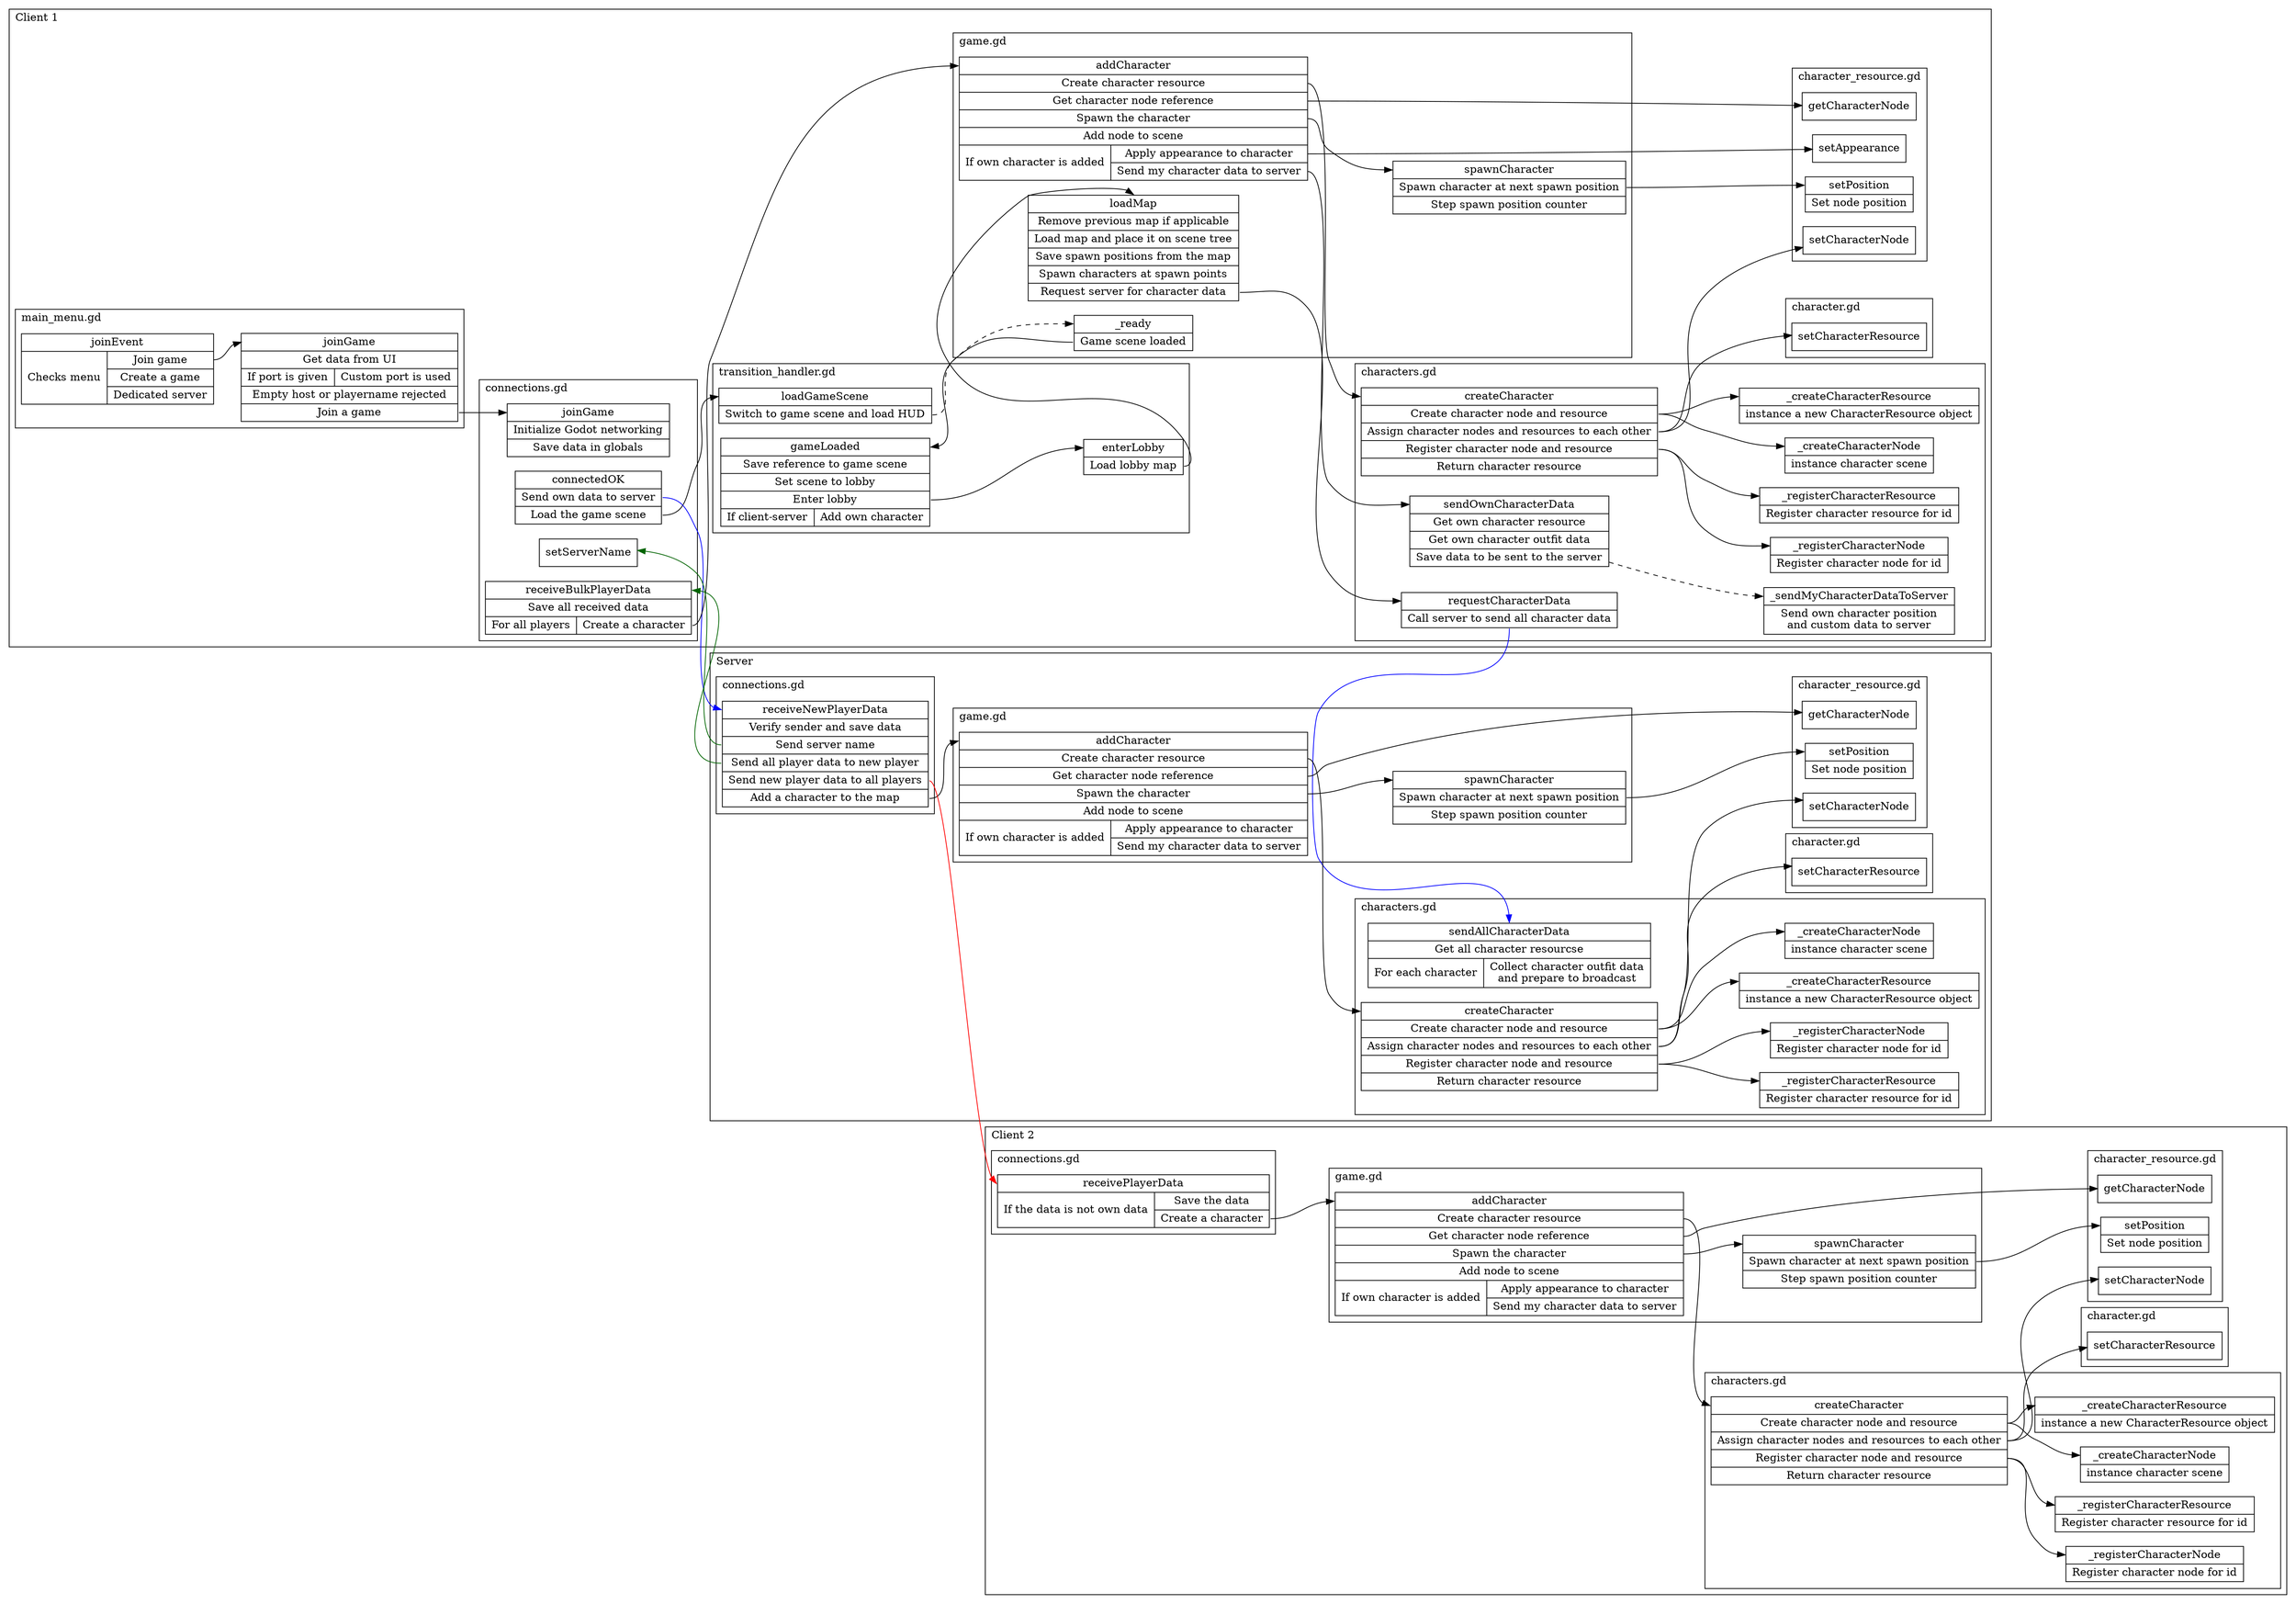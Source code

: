 digraph controlflow {
    rankdir="LR";
    subgraph cluster_client1 {
        label="Client 1"; labeljust="l";
        subgraph cluster_client1_game {
            label="game.gd"; labeljust="l";
            client1_game__ready [
                label="<begin>_ready | <f0> Game scene loaded "
                shape="record"
            ]
            client1_game_loadMap [
                label="<begin>loadMap | {<f0> Remove previous map if applicable } | <f1> Load map and place it on scene tree  | <f2> Save spawn positions from the map  | <f3> Spawn characters at spawn points  | <f4> Request server for character data "
                shape="record"
            ]
            client1_game_addCharacter [
                label="<begin>addCharacter | <f0> Create character resource  | <f1> Get character node reference  | <f2> Spawn the character  | <f3> Add node to scene  | {<f4> If own character is added  |  { <f5> Apply appearance to character  | <f6> Send my character data to server  } }"
                shape="record"
            ]
            client1_game_spawnCharacter [
                label="<begin>spawnCharacter | <f0> Spawn character at next spawn position  | <f1> Step spawn position counter "
                shape="record"
            ]
        }
        subgraph cluster_client1_character {
            label="character.gd"; labeljust="l";
            client1_character_setCharacterResource [
                label="<begin>setCharacterResource"
                shape="record"
            ]
        }
        subgraph cluster_client1_main_menu {
            label="main_menu.gd"; labeljust="l";
            client1_main_menu_joinGame [
                label="<begin>joinGame | <f0> Get data from UI  | {<f1> If port is given  |  { <f2> Custom port is used  } } | {<f3> Empty host or playername rejected } | <f4> Join a game "
                shape="record"
            ]
            client1_main_menu_joinEvent [
                label="<begin>joinEvent | {<f0> Checks menu  |  { <f1> Join game  | <f2> Create a game  | <f3> Dedicated server  } }"
                shape="record"
            ]
        }
        subgraph cluster_client1_connections {
            label="connections.gd"; labeljust="l";
            client1_connections_joinGame [
                label="<begin>joinGame | <f0> Initialize Godot networking  | <f1> Save data in globals "
                shape="record"
            ]
            client1_connections_connectedOK [
                label="<begin>connectedOK | <f0> Send own data to server  | <f1> Load the game scene "
                shape="record"
            ]
            client1_connections_receiveBulkPlayerData [
                label="<begin>receiveBulkPlayerData | <f0> Save all received data  | {<f1> For all players  |  { <f2> Create a character  } }"
                shape="record"
            ]
            client1_connections_setServerName [
                label="<begin>setServerName"
                shape="record"
            ]
        }
        subgraph cluster_client1_transition_handler {
            label="transition_handler.gd"; labeljust="l";
            client1_transition_handler_gameLoaded [
                label="<begin>gameLoaded | <f0> Save reference to game scene  | <f1> Set scene to lobby  | <f2> Enter lobby  | {<f3> If client-server  |  { <f4> Add own character  } }"
                shape="record"
            ]
            client1_transition_handler_loadGameScene [
                label="<begin>loadGameScene | <f0> Switch to game scene and load HUD "
                shape="record"
            ]
            client1_transition_handler_enterLobby [
                label="<begin>enterLobby | <f0> Load lobby map "
                shape="record"
            ]
        }
        subgraph cluster_client1_characters {
            label="characters.gd"; labeljust="l";
            client1_characters_createCharacter [
                label="<begin>createCharacter | <f0> Create character node and resource  | <f1> Assign character nodes and resources to each other  | <f2> Register character node and resource  | <f3> Return character resource "
                shape="record"
            ]
            client1_characters__createCharacterNode [
                label="<begin>_createCharacterNode | <f0> instance character scene "
                shape="record"
            ]
            client1_characters__createCharacterResource [
                label="<begin>_createCharacterResource | <f0> instance a new CharacterResource object "
                shape="record"
            ]
            client1_characters__registerCharacterNode [
                label="<begin>_registerCharacterNode | <f0> Register character node for id "
                shape="record"
            ]
            client1_characters__registerCharacterResource [
                label="<begin>_registerCharacterResource | <f0> Register character resource for id "
                shape="record"
            ]
            client1_characters_requestCharacterData [
                label="<begin>requestCharacterData | <f0> Call server to send all character data "
                shape="record"
            ]
            client1_characters_sendOwnCharacterData [
                label="<begin>sendOwnCharacterData | <f0> Get own character resource  | <f1> Get own character outfit data  | <f2> Save data to be sent to the server "
                shape="record"
            ]
            client1_characters__sendMyCharacterDataToServer [
                label="<begin>_sendMyCharacterDataToServer | <f0> Send own character position\nand custom data to server "
                shape="record"
            ]
        }
        subgraph cluster_client1_character_resource {
            label="character_resource.gd"; labeljust="l";
            client1_character_resource_getCharacterNode [
                label="<begin>getCharacterNode"
                shape="record"
            ]
            client1_character_resource_setCharacterNode [
                label="<begin>setCharacterNode"
                shape="record"
            ]
            client1_character_resource_setAppearance [
                label="<begin>setAppearance"
                shape="record"
            ]
            client1_character_resource_setPosition [
                label="<begin>setPosition | <f0> Set node position "
                shape="record"
            ]
        }

    }
    subgraph cluster_server {
        label="Server"; labeljust="l";
        subgraph cluster_server_game {
            label="game.gd"; labeljust="l";
            server_game_addCharacter [
                label="<begin>addCharacter | <f0> Create character resource  | <f1> Get character node reference  | <f2> Spawn the character  | <f3> Add node to scene  | {<f4> If own character is added  |  { <f5> Apply appearance to character  | <f6> Send my character data to server  } }"
                shape="record"
            ]
            server_game_spawnCharacter [
                label="<begin>spawnCharacter | <f0> Spawn character at next spawn position  | <f1> Step spawn position counter "
                shape="record"
            ]
        }
        subgraph cluster_server_character {
            label="character.gd"; labeljust="l";
            server_character_setCharacterResource [
                label="<begin>setCharacterResource"
                shape="record"
            ]
        }
        subgraph cluster_server_connections {
            label="connections.gd"; labeljust="l";
            server_connections_receiveNewPlayerData [
                label="<begin>receiveNewPlayerData | <f0> Verify sender and save data  | <f1> Send server name  | <f2> Send all player data to new player  | <f3> Send new player data to all players  | <f4> Add a character to the map "
                shape="record"
            ]
        }
        subgraph cluster_server_characters {
            label="characters.gd"; labeljust="l";
            server_characters_createCharacter [
                label="<begin>createCharacter | <f0> Create character node and resource  | <f1> Assign character nodes and resources to each other  | <f2> Register character node and resource  | <f3> Return character resource "
                shape="record"
            ]
            server_characters__createCharacterNode [
                label="<begin>_createCharacterNode | <f0> instance character scene "
                shape="record"
            ]
            server_characters__createCharacterResource [
                label="<begin>_createCharacterResource | <f0> instance a new CharacterResource object "
                shape="record"
            ]
            server_characters__registerCharacterNode [
                label="<begin>_registerCharacterNode | <f0> Register character node for id "
                shape="record"
            ]
            server_characters__registerCharacterResource [
                label="<begin>_registerCharacterResource | <f0> Register character resource for id "
                shape="record"
            ]
            server_characters_sendAllCharacterData [
                label="<begin>sendAllCharacterData | <f0> Get all character resourcse  | {<f1> For each character  |  { <f2> Collect character outfit data\nand prepare to broadcast  } }"
                shape="record"
            ]
        }
        subgraph cluster_server_character_resource {
            label="character_resource.gd"; labeljust="l";
            server_character_resource_getCharacterNode [
                label="<begin>getCharacterNode"
                shape="record"
            ]
            server_character_resource_setCharacterNode [
                label="<begin>setCharacterNode"
                shape="record"
            ]
            server_character_resource_setPosition [
                label="<begin>setPosition | <f0> Set node position "
                shape="record"
            ]
        }

    }
    subgraph cluster_client2 {
        label="Client 2"; labeljust="l";
        subgraph cluster_client2_game {
            label="game.gd"; labeljust="l";
            client2_game_addCharacter [
                label="<begin>addCharacter | <f0> Create character resource  | <f1> Get character node reference  | <f2> Spawn the character  | <f3> Add node to scene  | {<f4> If own character is added  |  { <f5> Apply appearance to character  | <f6> Send my character data to server  } }"
                shape="record"
            ]
            client2_game_spawnCharacter [
                label="<begin>spawnCharacter | <f0> Spawn character at next spawn position  | <f1> Step spawn position counter "
                shape="record"
            ]
        }
        subgraph cluster_client2_character {
            label="character.gd"; labeljust="l";
            client2_character_setCharacterResource [
                label="<begin>setCharacterResource"
                shape="record"
            ]
        }
        subgraph cluster_client2_connections {
            label="connections.gd"; labeljust="l";
            client2_connections_receivePlayerData [
                label="<begin>receivePlayerData | {<f0> If the data is not own data  |  { <f1> Save the data  | <f2> Create a character  } }"
                shape="record"
            ]
        }
        subgraph cluster_client2_characters {
            label="characters.gd"; labeljust="l";
            client2_characters_createCharacter [
                label="<begin>createCharacter | <f0> Create character node and resource  | <f1> Assign character nodes and resources to each other  | <f2> Register character node and resource  | <f3> Return character resource "
                shape="record"
            ]
            client2_characters__createCharacterNode [
                label="<begin>_createCharacterNode | <f0> instance character scene "
                shape="record"
            ]
            client2_characters__createCharacterResource [
                label="<begin>_createCharacterResource | <f0> instance a new CharacterResource object "
                shape="record"
            ]
            client2_characters__registerCharacterNode [
                label="<begin>_registerCharacterNode | <f0> Register character node for id "
                shape="record"
            ]
            client2_characters__registerCharacterResource [
                label="<begin>_registerCharacterResource | <f0> Register character resource for id "
                shape="record"
            ]
        }
        subgraph cluster_client2_character_resource {
            label="character_resource.gd"; labeljust="l";
            client2_character_resource_getCharacterNode [
                label="<begin>getCharacterNode"
                shape="record"
            ]
            client2_character_resource_setCharacterNode [
                label="<begin>setCharacterNode"
                shape="record"
            ]
            client2_character_resource_setPosition [
                label="<begin>setPosition | <f0> Set node position "
                shape="record"
            ]
        }

    }

    client1_main_menu_joinEvent:f1 -> client1_main_menu_joinGame:begin;
    client1_main_menu_joinGame:f4 -> client1_connections_joinGame:begin;
    client1_connections_connectedOK:f1 -> client1_transition_handler_loadGameScene:begin;
    client1_transition_handler_loadGameScene:f0 -> client1_game__ready:begin [style=dashed];
    
    client1_game__ready:f0 -> client1_transition_handler_gameLoaded:begin;
    client1_transition_handler_gameLoaded:f2 -> client1_transition_handler_enterLobby:begin;
    client1_transition_handler_enterLobby:f0 -> client1_game_loadMap:begin;
    client1_game_loadMap:f4 -> client1_characters_requestCharacterData:begin;
    client1_characters_requestCharacterData:f0 -> server_characters_sendAllCharacterData:begin [color=blue];
    
    client1_connections_connectedOK:f0 -> server_connections_receiveNewPlayerData:begin [color=blue];
    server_connections_receiveNewPlayerData:f1 -> client1_connections_setServerName:begin [color=darkgreen];
    server_connections_receiveNewPlayerData:f2 -> client1_connections_receiveBulkPlayerData:begin [color=darkgreen];
    server_connections_receiveNewPlayerData:f3 -> client2_connections_receivePlayerData:begin [color=red];
    
    # server adds new character
    server_connections_receiveNewPlayerData:f4 -> server_game_addCharacter:begin;
    server_game_addCharacter:f0 -> server_characters_createCharacter:begin;
    server_game_addCharacter:f1 -> server_character_resource_getCharacterNode:begin;
    server_game_addCharacter:f2 -> server_game_spawnCharacter:begin;
    server_game_spawnCharacter:f0 -> server_character_resource_setPosition:begin;
    server_characters_createCharacter:f0 -> server_characters__createCharacterNode:begin;
    server_characters_createCharacter:f0 -> server_characters__createCharacterResource:begin;
    server_characters_createCharacter:f1 -> server_character_setCharacterResource:begin;
    server_characters_createCharacter:f1 -> server_character_resource_setCharacterNode:begin;
    server_characters_createCharacter:f2 -> server_characters__registerCharacterNode:begin;
    server_characters_createCharacter:f2 -> server_characters__registerCharacterResource:begin;
    
    # client adds new character
    client1_connections_receiveBulkPlayerData:f2 -> client1_game_addCharacter:begin;
    client1_game_addCharacter:f0 -> client1_characters_createCharacter:begin;
    client1_game_addCharacter:f1 -> client1_character_resource_getCharacterNode:begin;
    client1_game_addCharacter:f2 -> client1_game_spawnCharacter:begin;
    client1_game_addCharacter:f5 -> client1_character_resource_setAppearance:begin;
    client1_game_addCharacter:f6 -> client1_characters_sendOwnCharacterData:begin;
    client1_game_spawnCharacter:f0 -> client1_character_resource_setPosition:begin;
    client1_characters_createCharacter:f0 -> client1_characters__createCharacterNode:begin;
    client1_characters_createCharacter:f0 -> client1_characters__createCharacterResource:begin;
    client1_characters_createCharacter:f1 -> client1_character_setCharacterResource:begin;
    client1_characters_createCharacter:f1 -> client1_character_resource_setCharacterNode:begin;
    client1_characters_createCharacter:f2 -> client1_characters__registerCharacterNode:begin;
    client1_characters_createCharacter:f2 -> client1_characters__registerCharacterResource:begin;
    client1_characters_sendOwnCharacterData -> client1_characters__sendMyCharacterDataToServer:begin [style=dashed];
    
    # other client adds new character
    client2_connections_receivePlayerData:f2 -> client2_game_addCharacter:begin;
    client2_game_addCharacter:f0 -> client2_characters_createCharacter:begin;
    client2_game_addCharacter:f1 -> client2_character_resource_getCharacterNode:begin;
    client2_game_addCharacter:f2 -> client2_game_spawnCharacter:begin;
    client2_game_spawnCharacter:f0 -> client2_character_resource_setPosition:begin;
    client2_characters_createCharacter:f0 -> client2_characters__createCharacterNode:begin;
    client2_characters_createCharacter:f0 -> client2_characters__createCharacterResource:begin;
    client2_characters_createCharacter:f1 -> client2_character_setCharacterResource:begin;
    client2_characters_createCharacter:f1 -> client2_character_resource_setCharacterNode:begin;
    client2_characters_createCharacter:f2 -> client2_characters__registerCharacterNode:begin;
    client2_characters_createCharacter:f2 -> client2_characters__registerCharacterResource:begin;
}
